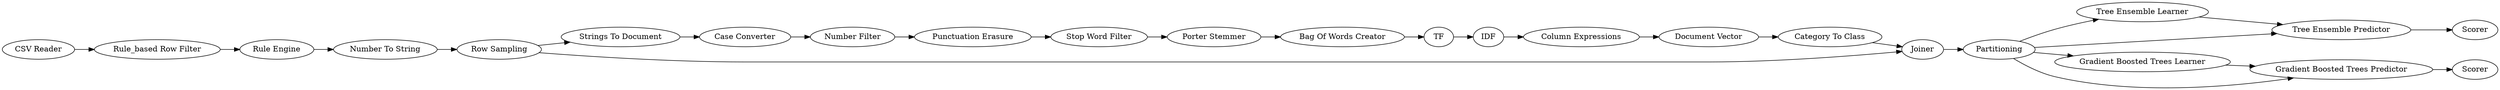 digraph {
	2 [label="CSV Reader"]
	3 [label="Rule Engine"]
	7 [label="Rule_based Row Filter"]
	8 [label="Number To String"]
	9 [label="Row Sampling"]
	10 [label="Strings To Document"]
	11 [label="Case Converter"]
	12 [label="Number Filter"]
	13 [label="Punctuation Erasure"]
	14 [label="Stop Word Filter"]
	15 [label="Porter Stemmer"]
	16 [label="Bag Of Words Creator"]
	17 [label=TF]
	18 [label=IDF]
	19 [label="Column Expressions"]
	20 [label="Document Vector"]
	21 [label="Category To Class"]
	22 [label=Joiner]
	23 [label=Partitioning]
	24 [label="Tree Ensemble Learner"]
	25 [label="Tree Ensemble Predictor"]
	26 [label=Scorer]
	29 [label=Scorer]
	34 [label="Gradient Boosted Trees Learner"]
	35 [label="Gradient Boosted Trees Predictor"]
	2 -> 7
	3 -> 8
	7 -> 3
	8 -> 9
	9 -> 10
	9 -> 22
	10 -> 11
	11 -> 12
	12 -> 13
	13 -> 14
	14 -> 15
	15 -> 16
	16 -> 17
	17 -> 18
	18 -> 19
	19 -> 20
	20 -> 21
	21 -> 22
	22 -> 23
	23 -> 25
	23 -> 24
	23 -> 34
	23 -> 35
	24 -> 25
	25 -> 26
	34 -> 35
	35 -> 29
	rankdir=LR
}
